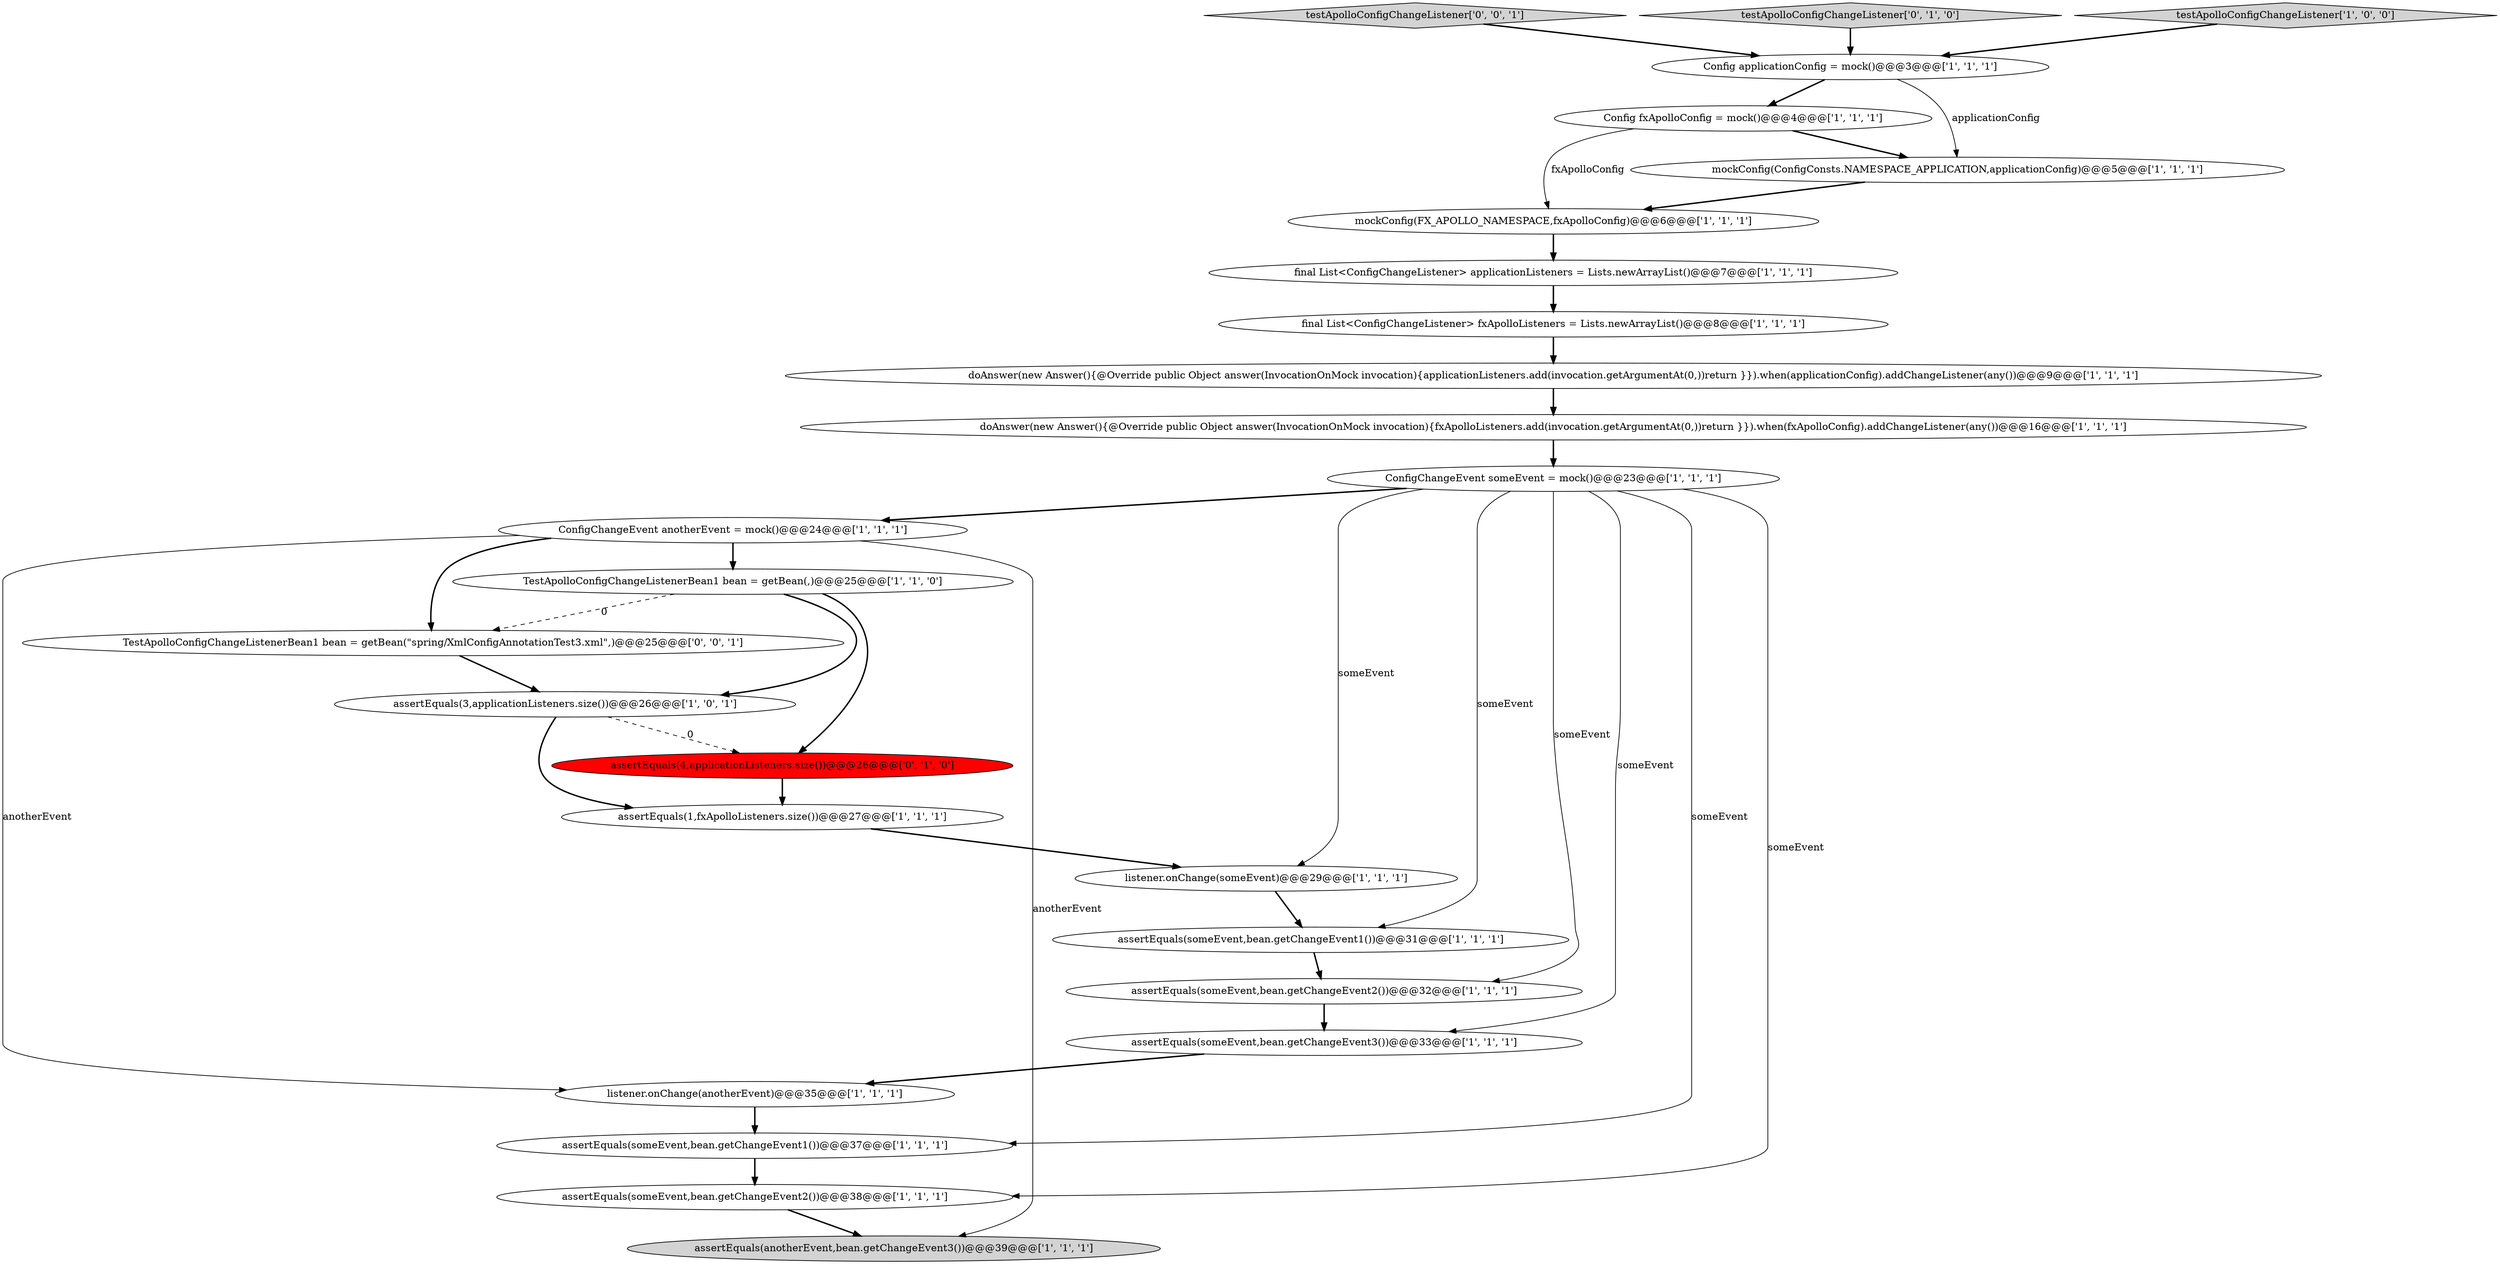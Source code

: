 digraph {
24 [style = filled, label = "TestApolloConfigChangeListenerBean1 bean = getBean(\"spring/XmlConfigAnnotationTest3.xml\",)@@@25@@@['0', '0', '1']", fillcolor = white, shape = ellipse image = "AAA0AAABBB3BBB"];
15 [style = filled, label = "Config fxApolloConfig = mock()@@@4@@@['1', '1', '1']", fillcolor = white, shape = ellipse image = "AAA0AAABBB1BBB"];
9 [style = filled, label = "assertEquals(someEvent,bean.getChangeEvent2())@@@38@@@['1', '1', '1']", fillcolor = white, shape = ellipse image = "AAA0AAABBB1BBB"];
25 [style = filled, label = "testApolloConfigChangeListener['0', '0', '1']", fillcolor = lightgray, shape = diamond image = "AAA0AAABBB3BBB"];
19 [style = filled, label = "assertEquals(anotherEvent,bean.getChangeEvent3())@@@39@@@['1', '1', '1']", fillcolor = lightgray, shape = ellipse image = "AAA0AAABBB1BBB"];
10 [style = filled, label = "assertEquals(1,fxApolloListeners.size())@@@27@@@['1', '1', '1']", fillcolor = white, shape = ellipse image = "AAA0AAABBB1BBB"];
11 [style = filled, label = "assertEquals(someEvent,bean.getChangeEvent1())@@@37@@@['1', '1', '1']", fillcolor = white, shape = ellipse image = "AAA0AAABBB1BBB"];
22 [style = filled, label = "testApolloConfigChangeListener['0', '1', '0']", fillcolor = lightgray, shape = diamond image = "AAA0AAABBB2BBB"];
21 [style = filled, label = "doAnswer(new Answer(){@Override public Object answer(InvocationOnMock invocation){fxApolloListeners.add(invocation.getArgumentAt(0,))return }}).when(fxApolloConfig).addChangeListener(any())@@@16@@@['1', '1', '1']", fillcolor = white, shape = ellipse image = "AAA0AAABBB1BBB"];
20 [style = filled, label = "final List<ConfigChangeListener> fxApolloListeners = Lists.newArrayList()@@@8@@@['1', '1', '1']", fillcolor = white, shape = ellipse image = "AAA0AAABBB1BBB"];
16 [style = filled, label = "assertEquals(someEvent,bean.getChangeEvent2())@@@32@@@['1', '1', '1']", fillcolor = white, shape = ellipse image = "AAA0AAABBB1BBB"];
14 [style = filled, label = "assertEquals(someEvent,bean.getChangeEvent1())@@@31@@@['1', '1', '1']", fillcolor = white, shape = ellipse image = "AAA0AAABBB1BBB"];
3 [style = filled, label = "ConfigChangeEvent anotherEvent = mock()@@@24@@@['1', '1', '1']", fillcolor = white, shape = ellipse image = "AAA0AAABBB1BBB"];
13 [style = filled, label = "assertEquals(3,applicationListeners.size())@@@26@@@['1', '0', '1']", fillcolor = white, shape = ellipse image = "AAA0AAABBB1BBB"];
12 [style = filled, label = "Config applicationConfig = mock()@@@3@@@['1', '1', '1']", fillcolor = white, shape = ellipse image = "AAA0AAABBB1BBB"];
1 [style = filled, label = "listener.onChange(anotherEvent)@@@35@@@['1', '1', '1']", fillcolor = white, shape = ellipse image = "AAA0AAABBB1BBB"];
23 [style = filled, label = "assertEquals(4,applicationListeners.size())@@@26@@@['0', '1', '0']", fillcolor = red, shape = ellipse image = "AAA1AAABBB2BBB"];
18 [style = filled, label = "TestApolloConfigChangeListenerBean1 bean = getBean(,)@@@25@@@['1', '1', '0']", fillcolor = white, shape = ellipse image = "AAA0AAABBB1BBB"];
5 [style = filled, label = "mockConfig(ConfigConsts.NAMESPACE_APPLICATION,applicationConfig)@@@5@@@['1', '1', '1']", fillcolor = white, shape = ellipse image = "AAA0AAABBB1BBB"];
7 [style = filled, label = "mockConfig(FX_APOLLO_NAMESPACE,fxApolloConfig)@@@6@@@['1', '1', '1']", fillcolor = white, shape = ellipse image = "AAA0AAABBB1BBB"];
2 [style = filled, label = "listener.onChange(someEvent)@@@29@@@['1', '1', '1']", fillcolor = white, shape = ellipse image = "AAA0AAABBB1BBB"];
4 [style = filled, label = "testApolloConfigChangeListener['1', '0', '0']", fillcolor = lightgray, shape = diamond image = "AAA0AAABBB1BBB"];
0 [style = filled, label = "final List<ConfigChangeListener> applicationListeners = Lists.newArrayList()@@@7@@@['1', '1', '1']", fillcolor = white, shape = ellipse image = "AAA0AAABBB1BBB"];
17 [style = filled, label = "assertEquals(someEvent,bean.getChangeEvent3())@@@33@@@['1', '1', '1']", fillcolor = white, shape = ellipse image = "AAA0AAABBB1BBB"];
6 [style = filled, label = "doAnswer(new Answer(){@Override public Object answer(InvocationOnMock invocation){applicationListeners.add(invocation.getArgumentAt(0,))return }}).when(applicationConfig).addChangeListener(any())@@@9@@@['1', '1', '1']", fillcolor = white, shape = ellipse image = "AAA0AAABBB1BBB"];
8 [style = filled, label = "ConfigChangeEvent someEvent = mock()@@@23@@@['1', '1', '1']", fillcolor = white, shape = ellipse image = "AAA0AAABBB1BBB"];
14->16 [style = bold, label=""];
13->10 [style = bold, label=""];
17->1 [style = bold, label=""];
18->23 [style = bold, label=""];
3->24 [style = bold, label=""];
8->9 [style = solid, label="someEvent"];
6->21 [style = bold, label=""];
8->3 [style = bold, label=""];
12->15 [style = bold, label=""];
8->17 [style = solid, label="someEvent"];
21->8 [style = bold, label=""];
8->11 [style = solid, label="someEvent"];
8->2 [style = solid, label="someEvent"];
7->0 [style = bold, label=""];
20->6 [style = bold, label=""];
16->17 [style = bold, label=""];
12->5 [style = solid, label="applicationConfig"];
11->9 [style = bold, label=""];
8->14 [style = solid, label="someEvent"];
13->23 [style = dashed, label="0"];
3->19 [style = solid, label="anotherEvent"];
15->5 [style = bold, label=""];
1->11 [style = bold, label=""];
3->18 [style = bold, label=""];
15->7 [style = solid, label="fxApolloConfig"];
25->12 [style = bold, label=""];
22->12 [style = bold, label=""];
2->14 [style = bold, label=""];
18->13 [style = bold, label=""];
23->10 [style = bold, label=""];
9->19 [style = bold, label=""];
4->12 [style = bold, label=""];
5->7 [style = bold, label=""];
8->16 [style = solid, label="someEvent"];
0->20 [style = bold, label=""];
10->2 [style = bold, label=""];
3->1 [style = solid, label="anotherEvent"];
18->24 [style = dashed, label="0"];
24->13 [style = bold, label=""];
}
